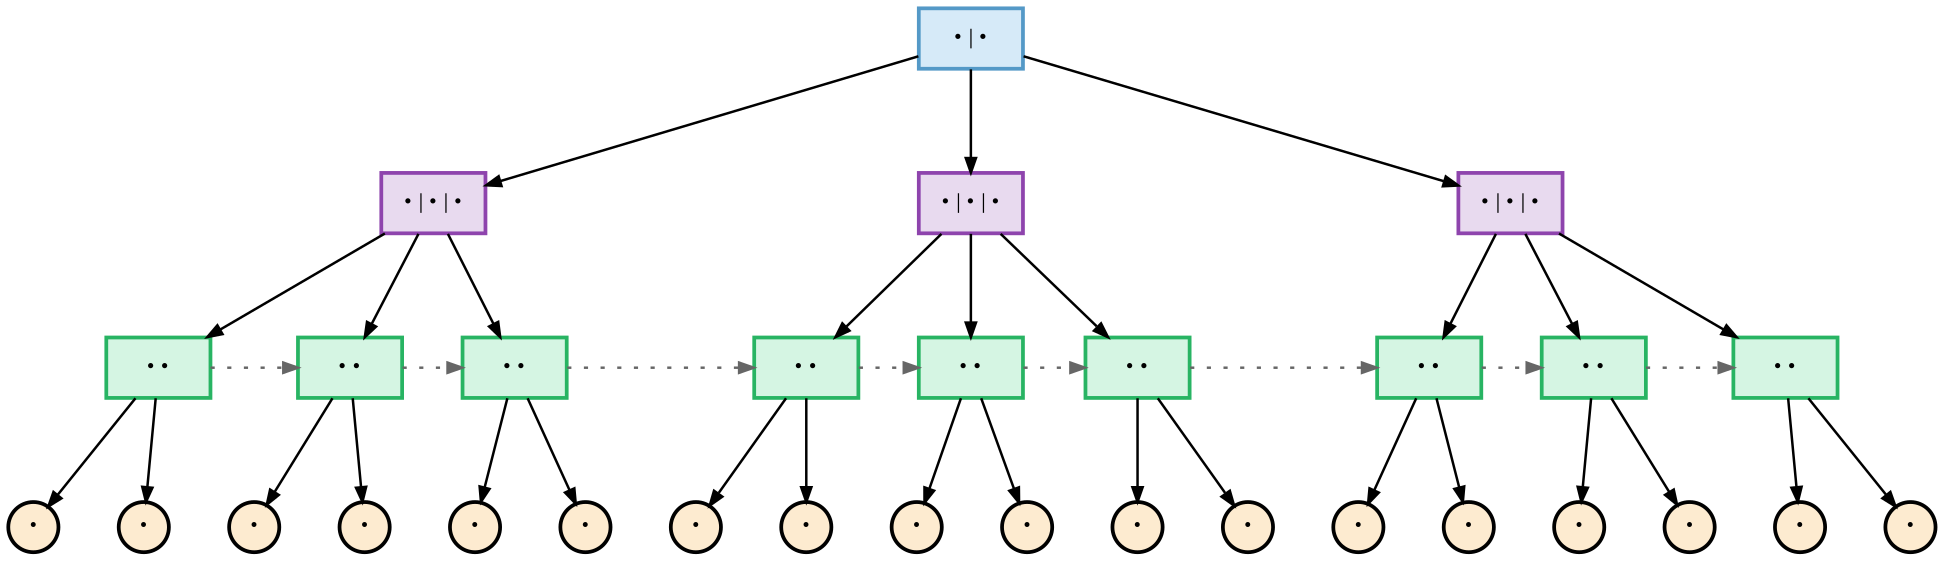 digraph BPlusTreeLogo {
    fontname = "Helvetica,Arial,sans-serif";
    layout = dot;
    rankdir = TB;
    splines = polyline;
    nodesep = 0.4;
    ranksep = 0.7;

    // Tree node style
    node [
    fontname = "Helvetica,Arial,sans-serif",
    fontsize = 10,
    shape = box,
    style = "filled",
    penwidth = 1.8,
    width = 0.7,
    height = 0.4,
    margin = "0.08,0.05"
    ];

    edge [
    color = "black",
    arrowsize = 0.7,
    penwidth = 1.2
    ];

    // Root
    root [label = "• | •", fillcolor = "#D6EAF8", color = "#5499C7"];

    // Internal nodes
    intL [label = "• | • | •", fillcolor = "#E8DAEF", color = "#8E44AD"];
    intM [label = "• | • | •", fillcolor = "#E8DAEF", color = "#8E44AD"];
    intR [label = "• | • | •", fillcolor = "#E8DAEF", color = "#8E44AD"];

    root -> intL;
    root -> intM;
    root -> intR;

    // Leaf nodes
    l1 [label = "• •", fillcolor = "#D5F5E3", color = "#28B463"];
    l2 [label = "• •", fillcolor = "#D5F5E3", color = "#28B463"];
    l3 [label = "• •", fillcolor = "#D5F5E3", color = "#28B463"];
    l4 [label = "• •", fillcolor = "#D5F5E3", color = "#28B463"];
    l5 [label = "• •", fillcolor = "#D5F5E3", color = "#28B463"];
    l6 [label = "• •", fillcolor = "#D5F5E3", color = "#28B463"];
    l7 [label = "• •", fillcolor = "#D5F5E3", color = "#28B463"];
    l8 [label = "• •", fillcolor = "#D5F5E3", color = "#28B463"];
    l9 [label = "• •", fillcolor = "#D5F5E3", color = "#28B463"];

    intL -> l1; intL -> l2; intL -> l3;
    intM -> l4; intM -> l5; intM -> l6;
    intR -> l7; intR -> l8; intR -> l9;

    // Align all leaves horizontally
    { rank = same; l1; l2; l3; l4; l5; l6; l7; l8; l9 }

    // Dotted chaining between leaves
    l1 -> l2 [style = dotted, color = "gray40"];
    l2 -> l3 [style = dotted, color = "gray40"];
    l3 -> l4 [style = dotted, color = "gray40"];
    l4 -> l5 [style = dotted, color = "gray40"];
    l5 -> l6 [style = dotted, color = "gray40"];
    l6 -> l7 [style = dotted, color = "gray40"];
    l7 -> l8 [style = dotted, color = "gray40"];
    l8 -> l9 [style = dotted, color = "gray40"];

    // Record node style (uniform beige)
    node [
    shape = circle,
    style = filled,
    fontname = "Helvetica",
    fontsize = 8,
    width = 0.3,
    height = 0.3,
    fillcolor = "#FDEBD0", // Beige
        color = "black"
    ];

    // Records (2 per leaf)
    r1 [label = "•"]; r2 [label = "•"];
    r3 [label = "•"]; r4 [label = "•"];
    r5 [label = "•"]; r6 [label = "•"];
    r7 [label = "•"]; r8 [label = "•"];
    r9 [label = "•"]; r10 [label = "•"];
    r11 [label = "•"]; r12 [label = "•"];
    r13 [label = "•"]; r14 [label = "•"];
    r15 [label = "•"]; r16 [label = "•"];
    r17 [label = "•"]; r18 [label = "•"];

    // Link leaves to their records
    l1 -> r1; l1 -> r2;
    l2 -> r3; l2 -> r4;
    l3 -> r5; l3 -> r6;
    l4 -> r7; l4 -> r8;
    l5 -> r9; l5 -> r10;
    l6 -> r11; l6 -> r12;
    l7 -> r13; l7 -> r14;
    l8 -> r15; l8 -> r16;
    l9 -> r17; l9 -> r18;
}
